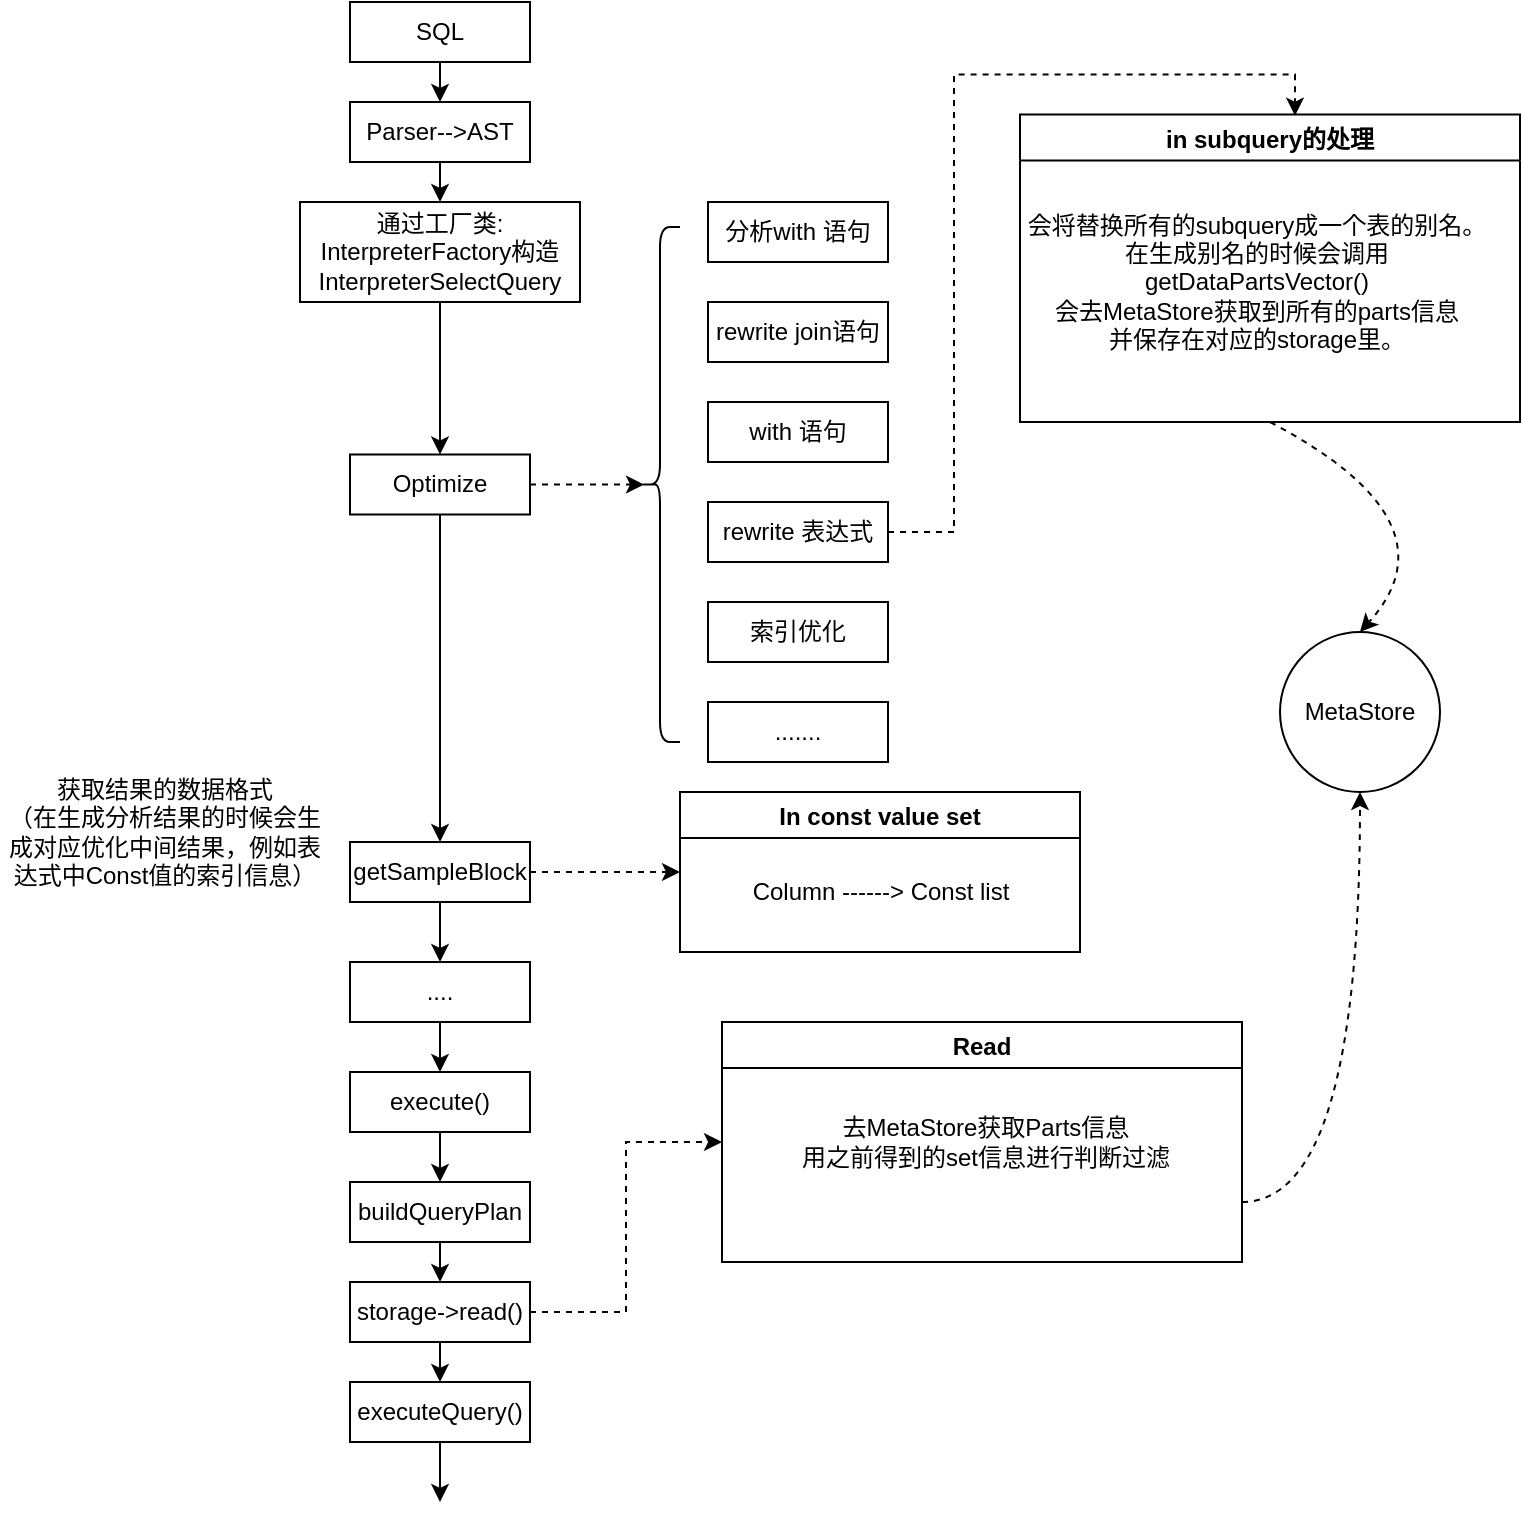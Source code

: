 <mxfile version="15.8.8" type="github" pages="2">
  <diagram id="pvfjxKssG2yLpeZ6tbLy" name="Page-1">
    <mxGraphModel dx="1426" dy="794" grid="1" gridSize="10" guides="1" tooltips="1" connect="1" arrows="1" fold="1" page="1" pageScale="1" pageWidth="827" pageHeight="1169" math="0" shadow="0">
      <root>
        <mxCell id="0" />
        <mxCell id="1" parent="0" />
        <mxCell id="q_a1poV0XZRipHzOlyn--19" style="edgeStyle=orthogonalEdgeStyle;rounded=0;orthogonalLoop=1;jettySize=auto;html=1;exitX=0.5;exitY=1;exitDx=0;exitDy=0;entryX=0.5;entryY=0;entryDx=0;entryDy=0;" parent="1" source="vC7OHm0Ahw0lT4L49-nY-1" target="q_a1poV0XZRipHzOlyn--3" edge="1">
          <mxGeometry relative="1" as="geometry" />
        </mxCell>
        <mxCell id="vC7OHm0Ahw0lT4L49-nY-1" value="SQL" style="rounded=0;whiteSpace=wrap;html=1;" parent="1" vertex="1">
          <mxGeometry x="197" y="50" width="90" height="30" as="geometry" />
        </mxCell>
        <mxCell id="q_a1poV0XZRipHzOlyn--21" style="edgeStyle=orthogonalEdgeStyle;rounded=0;orthogonalLoop=1;jettySize=auto;html=1;exitX=0.5;exitY=1;exitDx=0;exitDy=0;entryX=0.5;entryY=0;entryDx=0;entryDy=0;" parent="1" source="q_a1poV0XZRipHzOlyn--1" target="q_a1poV0XZRipHzOlyn--2" edge="1">
          <mxGeometry relative="1" as="geometry" />
        </mxCell>
        <mxCell id="q_a1poV0XZRipHzOlyn--1" value="通过工厂类:&lt;br&gt;InterpreterFactory构造&lt;br&gt;InterpreterSelectQuery" style="rounded=0;whiteSpace=wrap;html=1;" parent="1" vertex="1">
          <mxGeometry x="172" y="150" width="140" height="50" as="geometry" />
        </mxCell>
        <mxCell id="q_a1poV0XZRipHzOlyn--13" style="edgeStyle=orthogonalEdgeStyle;rounded=0;orthogonalLoop=1;jettySize=auto;html=1;exitX=1;exitY=0.5;exitDx=0;exitDy=0;entryX=0.1;entryY=0.5;entryDx=0;entryDy=0;entryPerimeter=0;dashed=1;" parent="1" source="q_a1poV0XZRipHzOlyn--2" target="q_a1poV0XZRipHzOlyn--4" edge="1">
          <mxGeometry relative="1" as="geometry" />
        </mxCell>
        <mxCell id="q_a1poV0XZRipHzOlyn--24" style="edgeStyle=orthogonalEdgeStyle;rounded=0;orthogonalLoop=1;jettySize=auto;html=1;exitX=0.5;exitY=1;exitDx=0;exitDy=0;" parent="1" source="q_a1poV0XZRipHzOlyn--2" target="q_a1poV0XZRipHzOlyn--22" edge="1">
          <mxGeometry relative="1" as="geometry" />
        </mxCell>
        <mxCell id="q_a1poV0XZRipHzOlyn--2" value="Optimize" style="rounded=0;whiteSpace=wrap;html=1;" parent="1" vertex="1">
          <mxGeometry x="197" y="276.25" width="90" height="30" as="geometry" />
        </mxCell>
        <mxCell id="q_a1poV0XZRipHzOlyn--20" style="edgeStyle=orthogonalEdgeStyle;rounded=0;orthogonalLoop=1;jettySize=auto;html=1;exitX=0.5;exitY=1;exitDx=0;exitDy=0;entryX=0.5;entryY=0;entryDx=0;entryDy=0;" parent="1" source="q_a1poV0XZRipHzOlyn--3" target="q_a1poV0XZRipHzOlyn--1" edge="1">
          <mxGeometry relative="1" as="geometry" />
        </mxCell>
        <mxCell id="q_a1poV0XZRipHzOlyn--3" value="Parser--&amp;gt;AST" style="rounded=0;whiteSpace=wrap;html=1;" parent="1" vertex="1">
          <mxGeometry x="197" y="100" width="90" height="30" as="geometry" />
        </mxCell>
        <mxCell id="q_a1poV0XZRipHzOlyn--4" value="" style="shape=curlyBracket;whiteSpace=wrap;html=1;rounded=1;" parent="1" vertex="1">
          <mxGeometry x="342" y="162.5" width="20" height="257.5" as="geometry" />
        </mxCell>
        <mxCell id="q_a1poV0XZRipHzOlyn--6" value="分析with 语句" style="rounded=0;whiteSpace=wrap;html=1;" parent="1" vertex="1">
          <mxGeometry x="376" y="150" width="90" height="30" as="geometry" />
        </mxCell>
        <mxCell id="q_a1poV0XZRipHzOlyn--7" value="rewrite join语句" style="rounded=0;whiteSpace=wrap;html=1;" parent="1" vertex="1">
          <mxGeometry x="376" y="200" width="90" height="30" as="geometry" />
        </mxCell>
        <mxCell id="q_a1poV0XZRipHzOlyn--8" value="with 语句" style="rounded=0;whiteSpace=wrap;html=1;" parent="1" vertex="1">
          <mxGeometry x="376" y="250" width="90" height="30" as="geometry" />
        </mxCell>
        <mxCell id="q_a1poV0XZRipHzOlyn--16" style="edgeStyle=orthogonalEdgeStyle;rounded=0;orthogonalLoop=1;jettySize=auto;html=1;exitX=1;exitY=0.5;exitDx=0;exitDy=0;entryX=0.55;entryY=0.004;entryDx=0;entryDy=0;entryPerimeter=0;dashed=1;" parent="1" source="q_a1poV0XZRipHzOlyn--9" target="q_a1poV0XZRipHzOlyn--14" edge="1">
          <mxGeometry relative="1" as="geometry" />
        </mxCell>
        <mxCell id="q_a1poV0XZRipHzOlyn--9" value="rewrite 表达式" style="rounded=0;whiteSpace=wrap;html=1;" parent="1" vertex="1">
          <mxGeometry x="376" y="300" width="90" height="30" as="geometry" />
        </mxCell>
        <mxCell id="q_a1poV0XZRipHzOlyn--10" value="索引优化" style="rounded=0;whiteSpace=wrap;html=1;" parent="1" vertex="1">
          <mxGeometry x="376" y="350" width="90" height="30" as="geometry" />
        </mxCell>
        <mxCell id="q_a1poV0XZRipHzOlyn--11" value="......." style="rounded=0;whiteSpace=wrap;html=1;" parent="1" vertex="1">
          <mxGeometry x="376" y="400" width="90" height="30" as="geometry" />
        </mxCell>
        <mxCell id="q_a1poV0XZRipHzOlyn--14" value="in subquery的处理" style="swimlane;" parent="1" vertex="1">
          <mxGeometry x="532" y="106.25" width="250" height="153.75" as="geometry" />
        </mxCell>
        <mxCell id="q_a1poV0XZRipHzOlyn--17" value="会将替换所有的subquery成一个表的别名。&lt;br&gt;在生成别名的时候会调用&lt;br&gt;getDataPartsVector()&lt;br&gt;会去MetaStore获取到所有的parts信息&lt;br&gt;并保存在对应的storage里。" style="text;html=1;align=center;verticalAlign=middle;resizable=0;points=[];autosize=1;strokeColor=none;fillColor=none;" parent="q_a1poV0XZRipHzOlyn--14" vertex="1">
          <mxGeometry x="-2.5" y="43.75" width="240" height="80" as="geometry" />
        </mxCell>
        <mxCell id="q_a1poV0XZRipHzOlyn--29" style="edgeStyle=orthogonalEdgeStyle;rounded=0;orthogonalLoop=1;jettySize=auto;html=1;exitX=1;exitY=0.5;exitDx=0;exitDy=0;entryX=0;entryY=0.5;entryDx=0;entryDy=0;dashed=1;" parent="1" source="q_a1poV0XZRipHzOlyn--22" target="q_a1poV0XZRipHzOlyn--26" edge="1">
          <mxGeometry relative="1" as="geometry" />
        </mxCell>
        <mxCell id="q_a1poV0XZRipHzOlyn--39" style="edgeStyle=orthogonalEdgeStyle;rounded=0;orthogonalLoop=1;jettySize=auto;html=1;exitX=0.5;exitY=1;exitDx=0;exitDy=0;entryX=0.5;entryY=0;entryDx=0;entryDy=0;" parent="1" source="q_a1poV0XZRipHzOlyn--22" target="q_a1poV0XZRipHzOlyn--32" edge="1">
          <mxGeometry relative="1" as="geometry" />
        </mxCell>
        <mxCell id="q_a1poV0XZRipHzOlyn--22" value="getSampleBlock" style="rounded=0;whiteSpace=wrap;html=1;" parent="1" vertex="1">
          <mxGeometry x="197" y="470" width="90" height="30" as="geometry" />
        </mxCell>
        <mxCell id="q_a1poV0XZRipHzOlyn--23" value="获取结果的数据格式&lt;br&gt;（在生成分析结果的时候会生成对应优化中间结果，例如表达式中Const值的索引信息）" style="text;html=1;strokeColor=none;fillColor=none;align=center;verticalAlign=middle;whiteSpace=wrap;rounded=0;" parent="1" vertex="1">
          <mxGeometry x="22" y="430" width="165" height="70" as="geometry" />
        </mxCell>
        <mxCell id="q_a1poV0XZRipHzOlyn--26" value="In const value set" style="swimlane;" parent="1" vertex="1">
          <mxGeometry x="362" y="445" width="200" height="80" as="geometry" />
        </mxCell>
        <mxCell id="q_a1poV0XZRipHzOlyn--27" value="Column ------&amp;gt; Const list" style="text;html=1;align=center;verticalAlign=middle;resizable=0;points=[];autosize=1;strokeColor=none;fillColor=none;" parent="q_a1poV0XZRipHzOlyn--26" vertex="1">
          <mxGeometry x="30" y="40" width="140" height="20" as="geometry" />
        </mxCell>
        <mxCell id="q_a1poV0XZRipHzOlyn--41" style="edgeStyle=orthogonalEdgeStyle;rounded=0;orthogonalLoop=1;jettySize=auto;html=1;exitX=0.5;exitY=1;exitDx=0;exitDy=0;entryX=0.5;entryY=0;entryDx=0;entryDy=0;" parent="1" source="q_a1poV0XZRipHzOlyn--31" target="q_a1poV0XZRipHzOlyn--33" edge="1">
          <mxGeometry relative="1" as="geometry" />
        </mxCell>
        <mxCell id="q_a1poV0XZRipHzOlyn--31" value="execute()" style="rounded=0;whiteSpace=wrap;html=1;" parent="1" vertex="1">
          <mxGeometry x="197" y="585" width="90" height="30" as="geometry" />
        </mxCell>
        <mxCell id="q_a1poV0XZRipHzOlyn--40" style="edgeStyle=orthogonalEdgeStyle;rounded=0;orthogonalLoop=1;jettySize=auto;html=1;exitX=0.5;exitY=1;exitDx=0;exitDy=0;entryX=0.5;entryY=0;entryDx=0;entryDy=0;" parent="1" source="q_a1poV0XZRipHzOlyn--32" target="q_a1poV0XZRipHzOlyn--31" edge="1">
          <mxGeometry relative="1" as="geometry" />
        </mxCell>
        <mxCell id="q_a1poV0XZRipHzOlyn--32" value="...." style="rounded=0;whiteSpace=wrap;html=1;" parent="1" vertex="1">
          <mxGeometry x="197" y="530" width="90" height="30" as="geometry" />
        </mxCell>
        <mxCell id="q_a1poV0XZRipHzOlyn--42" style="edgeStyle=orthogonalEdgeStyle;rounded=0;orthogonalLoop=1;jettySize=auto;html=1;exitX=0.5;exitY=1;exitDx=0;exitDy=0;entryX=0.5;entryY=0;entryDx=0;entryDy=0;" parent="1" source="q_a1poV0XZRipHzOlyn--33" target="q_a1poV0XZRipHzOlyn--34" edge="1">
          <mxGeometry relative="1" as="geometry" />
        </mxCell>
        <mxCell id="q_a1poV0XZRipHzOlyn--33" value="buildQueryPlan" style="rounded=0;whiteSpace=wrap;html=1;" parent="1" vertex="1">
          <mxGeometry x="197" y="640" width="90" height="30" as="geometry" />
        </mxCell>
        <mxCell id="q_a1poV0XZRipHzOlyn--36" style="edgeStyle=orthogonalEdgeStyle;rounded=0;orthogonalLoop=1;jettySize=auto;html=1;exitX=1;exitY=0.5;exitDx=0;exitDy=0;dashed=1;entryX=0;entryY=0.5;entryDx=0;entryDy=0;" parent="1" source="q_a1poV0XZRipHzOlyn--34" target="q_a1poV0XZRipHzOlyn--37" edge="1">
          <mxGeometry relative="1" as="geometry">
            <mxPoint x="352" y="640" as="targetPoint" />
          </mxGeometry>
        </mxCell>
        <mxCell id="q_a1poV0XZRipHzOlyn--43" style="edgeStyle=orthogonalEdgeStyle;rounded=0;orthogonalLoop=1;jettySize=auto;html=1;exitX=0.5;exitY=1;exitDx=0;exitDy=0;entryX=0.5;entryY=0;entryDx=0;entryDy=0;" parent="1" source="q_a1poV0XZRipHzOlyn--34" target="q_a1poV0XZRipHzOlyn--35" edge="1">
          <mxGeometry relative="1" as="geometry" />
        </mxCell>
        <mxCell id="q_a1poV0XZRipHzOlyn--34" value="storage-&amp;gt;read()" style="rounded=0;whiteSpace=wrap;html=1;" parent="1" vertex="1">
          <mxGeometry x="197" y="690" width="90" height="30" as="geometry" />
        </mxCell>
        <mxCell id="q_a1poV0XZRipHzOlyn--44" style="edgeStyle=orthogonalEdgeStyle;rounded=0;orthogonalLoop=1;jettySize=auto;html=1;exitX=0.5;exitY=1;exitDx=0;exitDy=0;" parent="1" source="q_a1poV0XZRipHzOlyn--35" edge="1">
          <mxGeometry relative="1" as="geometry">
            <mxPoint x="242" y="800" as="targetPoint" />
          </mxGeometry>
        </mxCell>
        <mxCell id="q_a1poV0XZRipHzOlyn--35" value="executeQuery()" style="rounded=0;whiteSpace=wrap;html=1;" parent="1" vertex="1">
          <mxGeometry x="197" y="740" width="90" height="30" as="geometry" />
        </mxCell>
        <mxCell id="q_a1poV0XZRipHzOlyn--48" style="edgeStyle=orthogonalEdgeStyle;rounded=0;orthogonalLoop=1;jettySize=auto;html=1;exitX=1;exitY=0.75;exitDx=0;exitDy=0;entryX=0.5;entryY=1;entryDx=0;entryDy=0;dashed=1;curved=1;" parent="1" source="q_a1poV0XZRipHzOlyn--37" target="q_a1poV0XZRipHzOlyn--45" edge="1">
          <mxGeometry relative="1" as="geometry" />
        </mxCell>
        <mxCell id="q_a1poV0XZRipHzOlyn--37" value="Read" style="swimlane;" parent="1" vertex="1">
          <mxGeometry x="383" y="560" width="260" height="120" as="geometry" />
        </mxCell>
        <mxCell id="q_a1poV0XZRipHzOlyn--38" value="去MetaStore获取Parts信息&lt;br&gt;用之前得到的set信息进行判断过滤" style="text;html=1;strokeColor=none;fillColor=none;align=center;verticalAlign=middle;whiteSpace=wrap;rounded=0;" parent="q_a1poV0XZRipHzOlyn--37" vertex="1">
          <mxGeometry x="24" y="30" width="216" height="60" as="geometry" />
        </mxCell>
        <mxCell id="q_a1poV0XZRipHzOlyn--45" value="MetaStore" style="ellipse;whiteSpace=wrap;html=1;aspect=fixed;" parent="1" vertex="1">
          <mxGeometry x="662" y="365" width="80" height="80" as="geometry" />
        </mxCell>
        <mxCell id="q_a1poV0XZRipHzOlyn--46" value="" style="curved=1;endArrow=classic;html=1;rounded=0;exitX=0.5;exitY=1;exitDx=0;exitDy=0;entryX=0.5;entryY=0;entryDx=0;entryDy=0;dashed=1;" parent="1" source="q_a1poV0XZRipHzOlyn--14" target="q_a1poV0XZRipHzOlyn--45" edge="1">
          <mxGeometry width="50" height="50" relative="1" as="geometry">
            <mxPoint x="382" y="440" as="sourcePoint" />
            <mxPoint x="432" y="390" as="targetPoint" />
            <Array as="points">
              <mxPoint x="752" y="310" />
            </Array>
          </mxGeometry>
        </mxCell>
      </root>
    </mxGraphModel>
  </diagram>
  <diagram id="vckY_sULUmEFBIHILlmd" name="Page-2">
    <mxGraphModel dx="1426" dy="794" grid="1" gridSize="10" guides="1" tooltips="1" connect="1" arrows="1" fold="1" page="1" pageScale="1" pageWidth="827" pageHeight="1169" math="0" shadow="0">
      <root>
        <mxCell id="SquW65TJM6NZMT_98yej-0" />
        <mxCell id="SquW65TJM6NZMT_98yej-1" parent="SquW65TJM6NZMT_98yej-0" />
        <mxCell id="SquW65TJM6NZMT_98yej-2" style="edgeStyle=orthogonalEdgeStyle;rounded=0;orthogonalLoop=1;jettySize=auto;html=1;exitX=0.5;exitY=1;exitDx=0;exitDy=0;entryX=0.5;entryY=0;entryDx=0;entryDy=0;" edge="1" parent="SquW65TJM6NZMT_98yej-1" source="SquW65TJM6NZMT_98yej-3" target="SquW65TJM6NZMT_98yej-10">
          <mxGeometry relative="1" as="geometry" />
        </mxCell>
        <mxCell id="SquW65TJM6NZMT_98yej-3" value="SQL" style="rounded=0;whiteSpace=wrap;html=1;" vertex="1" parent="SquW65TJM6NZMT_98yej-1">
          <mxGeometry x="197" y="50" width="90" height="30" as="geometry" />
        </mxCell>
        <mxCell id="SquW65TJM6NZMT_98yej-4" style="edgeStyle=orthogonalEdgeStyle;rounded=0;orthogonalLoop=1;jettySize=auto;html=1;exitX=0.5;exitY=1;exitDx=0;exitDy=0;entryX=0.5;entryY=0;entryDx=0;entryDy=0;" edge="1" parent="SquW65TJM6NZMT_98yej-1" source="SquW65TJM6NZMT_98yej-5" target="SquW65TJM6NZMT_98yej-8">
          <mxGeometry relative="1" as="geometry" />
        </mxCell>
        <mxCell id="SquW65TJM6NZMT_98yej-5" value="通过工厂类:&lt;br&gt;InterpreterFactory构造&lt;br&gt;InterpreterSelectQuery" style="rounded=0;whiteSpace=wrap;html=1;" vertex="1" parent="SquW65TJM6NZMT_98yej-1">
          <mxGeometry x="172" y="150" width="140" height="50" as="geometry" />
        </mxCell>
        <mxCell id="SquW65TJM6NZMT_98yej-6" style="edgeStyle=orthogonalEdgeStyle;rounded=0;orthogonalLoop=1;jettySize=auto;html=1;exitX=1;exitY=0.5;exitDx=0;exitDy=0;entryX=0.1;entryY=0.5;entryDx=0;entryDy=0;entryPerimeter=0;dashed=1;" edge="1" parent="SquW65TJM6NZMT_98yej-1" source="SquW65TJM6NZMT_98yej-8" target="SquW65TJM6NZMT_98yej-11">
          <mxGeometry relative="1" as="geometry" />
        </mxCell>
        <mxCell id="SquW65TJM6NZMT_98yej-7" style="edgeStyle=orthogonalEdgeStyle;rounded=0;orthogonalLoop=1;jettySize=auto;html=1;exitX=0.5;exitY=1;exitDx=0;exitDy=0;" edge="1" parent="SquW65TJM6NZMT_98yej-1" source="SquW65TJM6NZMT_98yej-8" target="SquW65TJM6NZMT_98yej-23">
          <mxGeometry relative="1" as="geometry" />
        </mxCell>
        <mxCell id="SquW65TJM6NZMT_98yej-8" value="Optimize" style="rounded=0;whiteSpace=wrap;html=1;" vertex="1" parent="SquW65TJM6NZMT_98yej-1">
          <mxGeometry x="197" y="276.25" width="90" height="30" as="geometry" />
        </mxCell>
        <mxCell id="SquW65TJM6NZMT_98yej-9" style="edgeStyle=orthogonalEdgeStyle;rounded=0;orthogonalLoop=1;jettySize=auto;html=1;exitX=0.5;exitY=1;exitDx=0;exitDy=0;entryX=0.5;entryY=0;entryDx=0;entryDy=0;" edge="1" parent="SquW65TJM6NZMT_98yej-1" source="SquW65TJM6NZMT_98yej-10" target="SquW65TJM6NZMT_98yej-5">
          <mxGeometry relative="1" as="geometry" />
        </mxCell>
        <mxCell id="SquW65TJM6NZMT_98yej-10" value="Parser--&amp;gt;AST" style="rounded=0;whiteSpace=wrap;html=1;" vertex="1" parent="SquW65TJM6NZMT_98yej-1">
          <mxGeometry x="197" y="100" width="90" height="30" as="geometry" />
        </mxCell>
        <mxCell id="SquW65TJM6NZMT_98yej-11" value="" style="shape=curlyBracket;whiteSpace=wrap;html=1;rounded=1;" vertex="1" parent="SquW65TJM6NZMT_98yej-1">
          <mxGeometry x="342" y="162.5" width="20" height="257.5" as="geometry" />
        </mxCell>
        <mxCell id="SquW65TJM6NZMT_98yej-12" value="分析with 语句" style="rounded=0;whiteSpace=wrap;html=1;" vertex="1" parent="SquW65TJM6NZMT_98yej-1">
          <mxGeometry x="376" y="150" width="90" height="30" as="geometry" />
        </mxCell>
        <mxCell id="SquW65TJM6NZMT_98yej-13" value="rewrite join语句" style="rounded=0;whiteSpace=wrap;html=1;" vertex="1" parent="SquW65TJM6NZMT_98yej-1">
          <mxGeometry x="376" y="200" width="90" height="30" as="geometry" />
        </mxCell>
        <mxCell id="SquW65TJM6NZMT_98yej-14" value="with 语句" style="rounded=0;whiteSpace=wrap;html=1;" vertex="1" parent="SquW65TJM6NZMT_98yej-1">
          <mxGeometry x="376" y="250" width="90" height="30" as="geometry" />
        </mxCell>
        <mxCell id="SquW65TJM6NZMT_98yej-15" style="edgeStyle=orthogonalEdgeStyle;rounded=0;orthogonalLoop=1;jettySize=auto;html=1;exitX=1;exitY=0.5;exitDx=0;exitDy=0;entryX=0.55;entryY=0.004;entryDx=0;entryDy=0;entryPerimeter=0;dashed=1;" edge="1" parent="SquW65TJM6NZMT_98yej-1" source="SquW65TJM6NZMT_98yej-16" target="SquW65TJM6NZMT_98yej-19">
          <mxGeometry relative="1" as="geometry" />
        </mxCell>
        <mxCell id="SquW65TJM6NZMT_98yej-16" value="rewrite 表达式" style="rounded=0;whiteSpace=wrap;html=1;" vertex="1" parent="SquW65TJM6NZMT_98yej-1">
          <mxGeometry x="376" y="300" width="90" height="30" as="geometry" />
        </mxCell>
        <mxCell id="SquW65TJM6NZMT_98yej-17" value="索引优化" style="rounded=0;whiteSpace=wrap;html=1;" vertex="1" parent="SquW65TJM6NZMT_98yej-1">
          <mxGeometry x="376" y="350" width="90" height="30" as="geometry" />
        </mxCell>
        <mxCell id="SquW65TJM6NZMT_98yej-18" value="......." style="rounded=0;whiteSpace=wrap;html=1;" vertex="1" parent="SquW65TJM6NZMT_98yej-1">
          <mxGeometry x="376" y="400" width="90" height="30" as="geometry" />
        </mxCell>
        <mxCell id="SquW65TJM6NZMT_98yej-19" value="in subquery的处理" style="swimlane;" vertex="1" parent="SquW65TJM6NZMT_98yej-1">
          <mxGeometry x="532" y="106.25" width="250" height="153.75" as="geometry" />
        </mxCell>
        <mxCell id="SquW65TJM6NZMT_98yej-20" value="会将替换所有的subquery成一个表的别名。&lt;br&gt;&lt;strike&gt;&lt;font color=&quot;#ff3333&quot;&gt;在生成别名的时候会调用&lt;/font&gt;&lt;/strike&gt;&lt;br&gt;&lt;strike&gt;&lt;font color=&quot;#ff3333&quot;&gt;getDataPartsVector()&lt;br&gt;会去MetaStore获取到所有的parts信息&lt;br&gt;并保存在对应的storage里。&lt;/font&gt;&lt;/strike&gt;" style="text;html=1;align=center;verticalAlign=middle;resizable=0;points=[];autosize=1;strokeColor=none;fillColor=none;" vertex="1" parent="SquW65TJM6NZMT_98yej-19">
          <mxGeometry x="5" y="28.75" width="240" height="80" as="geometry" />
        </mxCell>
        <mxCell id="PHHDB1Ytfu1IO_tnj_2O-0" value="&lt;b&gt;&lt;i&gt;✔️将子查询的完整语法树保留到一个集合里。&lt;/i&gt;&lt;/b&gt;" style="text;html=1;strokeColor=none;fillColor=none;align=center;verticalAlign=middle;whiteSpace=wrap;rounded=0;fontColor=#FF3333;" vertex="1" parent="SquW65TJM6NZMT_98yej-19">
          <mxGeometry x="18" y="108.75" width="212" height="30" as="geometry" />
        </mxCell>
        <mxCell id="SquW65TJM6NZMT_98yej-21" style="edgeStyle=orthogonalEdgeStyle;rounded=0;orthogonalLoop=1;jettySize=auto;html=1;exitX=1;exitY=0.5;exitDx=0;exitDy=0;entryX=0;entryY=0.5;entryDx=0;entryDy=0;dashed=1;" edge="1" parent="SquW65TJM6NZMT_98yej-1" source="SquW65TJM6NZMT_98yej-23" target="SquW65TJM6NZMT_98yej-24">
          <mxGeometry relative="1" as="geometry" />
        </mxCell>
        <mxCell id="SquW65TJM6NZMT_98yej-22" style="edgeStyle=orthogonalEdgeStyle;rounded=0;orthogonalLoop=1;jettySize=auto;html=1;exitX=0.5;exitY=1;exitDx=0;exitDy=0;entryX=0.5;entryY=0;entryDx=0;entryDy=0;" edge="1" parent="SquW65TJM6NZMT_98yej-1" source="SquW65TJM6NZMT_98yej-23" target="SquW65TJM6NZMT_98yej-29">
          <mxGeometry relative="1" as="geometry" />
        </mxCell>
        <mxCell id="SquW65TJM6NZMT_98yej-23" value="getSampleBlock" style="rounded=0;whiteSpace=wrap;html=1;" vertex="1" parent="SquW65TJM6NZMT_98yej-1">
          <mxGeometry x="197" y="470" width="90" height="30" as="geometry" />
        </mxCell>
        <mxCell id="SquW65TJM6NZMT_98yej-24" value="In const value set" style="swimlane;" vertex="1" parent="SquW65TJM6NZMT_98yej-1">
          <mxGeometry x="362" y="445" width="200" height="105" as="geometry" />
        </mxCell>
        <mxCell id="SquW65TJM6NZMT_98yej-25" value="Column ------&amp;gt; Const list" style="text;html=1;align=center;verticalAlign=middle;resizable=0;points=[];autosize=1;strokeColor=none;fillColor=none;" vertex="1" parent="SquW65TJM6NZMT_98yej-24">
          <mxGeometry x="30" y="30" width="140" height="20" as="geometry" />
        </mxCell>
        <mxCell id="PHHDB1Ytfu1IO_tnj_2O-1" value="遍历所有的子查询树。分析其中所有的where表达式，提取出Const Value条件。" style="text;html=1;strokeColor=none;fillColor=none;align=center;verticalAlign=middle;whiteSpace=wrap;rounded=0;fontColor=#FF3333;" vertex="1" parent="SquW65TJM6NZMT_98yej-24">
          <mxGeometry x="9" y="57" width="182" height="40" as="geometry" />
        </mxCell>
        <mxCell id="SquW65TJM6NZMT_98yej-26" style="edgeStyle=orthogonalEdgeStyle;rounded=0;orthogonalLoop=1;jettySize=auto;html=1;exitX=0.5;exitY=1;exitDx=0;exitDy=0;entryX=0.5;entryY=0;entryDx=0;entryDy=0;" edge="1" parent="SquW65TJM6NZMT_98yej-1" source="SquW65TJM6NZMT_98yej-27" target="SquW65TJM6NZMT_98yej-31">
          <mxGeometry relative="1" as="geometry" />
        </mxCell>
        <mxCell id="SquW65TJM6NZMT_98yej-27" value="execute()" style="rounded=0;whiteSpace=wrap;html=1;" vertex="1" parent="SquW65TJM6NZMT_98yej-1">
          <mxGeometry x="197" y="585" width="90" height="30" as="geometry" />
        </mxCell>
        <mxCell id="SquW65TJM6NZMT_98yej-28" style="edgeStyle=orthogonalEdgeStyle;rounded=0;orthogonalLoop=1;jettySize=auto;html=1;exitX=0.5;exitY=1;exitDx=0;exitDy=0;entryX=0.5;entryY=0;entryDx=0;entryDy=0;" edge="1" parent="SquW65TJM6NZMT_98yej-1" source="SquW65TJM6NZMT_98yej-29" target="SquW65TJM6NZMT_98yej-27">
          <mxGeometry relative="1" as="geometry" />
        </mxCell>
        <mxCell id="SquW65TJM6NZMT_98yej-29" value="...." style="rounded=0;whiteSpace=wrap;html=1;" vertex="1" parent="SquW65TJM6NZMT_98yej-1">
          <mxGeometry x="197" y="530" width="90" height="30" as="geometry" />
        </mxCell>
        <mxCell id="SquW65TJM6NZMT_98yej-30" style="edgeStyle=orthogonalEdgeStyle;rounded=0;orthogonalLoop=1;jettySize=auto;html=1;exitX=0.5;exitY=1;exitDx=0;exitDy=0;entryX=0.5;entryY=0;entryDx=0;entryDy=0;" edge="1" parent="SquW65TJM6NZMT_98yej-1" source="SquW65TJM6NZMT_98yej-31" target="SquW65TJM6NZMT_98yej-34">
          <mxGeometry relative="1" as="geometry" />
        </mxCell>
        <mxCell id="SquW65TJM6NZMT_98yej-31" value="buildQueryPlan" style="rounded=0;whiteSpace=wrap;html=1;" vertex="1" parent="SquW65TJM6NZMT_98yej-1">
          <mxGeometry x="197" y="640" width="90" height="30" as="geometry" />
        </mxCell>
        <mxCell id="SquW65TJM6NZMT_98yej-32" style="edgeStyle=orthogonalEdgeStyle;rounded=0;orthogonalLoop=1;jettySize=auto;html=1;exitX=1;exitY=0.5;exitDx=0;exitDy=0;dashed=1;entryX=0;entryY=0.5;entryDx=0;entryDy=0;" edge="1" parent="SquW65TJM6NZMT_98yej-1" source="SquW65TJM6NZMT_98yej-34" target="SquW65TJM6NZMT_98yej-38">
          <mxGeometry relative="1" as="geometry">
            <mxPoint x="352" y="640" as="targetPoint" />
          </mxGeometry>
        </mxCell>
        <mxCell id="SquW65TJM6NZMT_98yej-33" style="edgeStyle=orthogonalEdgeStyle;rounded=0;orthogonalLoop=1;jettySize=auto;html=1;exitX=0.5;exitY=1;exitDx=0;exitDy=0;entryX=0.5;entryY=0;entryDx=0;entryDy=0;" edge="1" parent="SquW65TJM6NZMT_98yej-1" source="SquW65TJM6NZMT_98yej-34" target="SquW65TJM6NZMT_98yej-36">
          <mxGeometry relative="1" as="geometry" />
        </mxCell>
        <mxCell id="SquW65TJM6NZMT_98yej-34" value="storage-&amp;gt;read()" style="rounded=0;whiteSpace=wrap;html=1;" vertex="1" parent="SquW65TJM6NZMT_98yej-1">
          <mxGeometry x="197" y="690" width="90" height="30" as="geometry" />
        </mxCell>
        <mxCell id="SquW65TJM6NZMT_98yej-35" style="edgeStyle=orthogonalEdgeStyle;rounded=0;orthogonalLoop=1;jettySize=auto;html=1;exitX=0.5;exitY=1;exitDx=0;exitDy=0;" edge="1" parent="SquW65TJM6NZMT_98yej-1" source="SquW65TJM6NZMT_98yej-36">
          <mxGeometry relative="1" as="geometry">
            <mxPoint x="242" y="800" as="targetPoint" />
          </mxGeometry>
        </mxCell>
        <mxCell id="SquW65TJM6NZMT_98yej-36" value="executeQuery()" style="rounded=0;whiteSpace=wrap;html=1;" vertex="1" parent="SquW65TJM6NZMT_98yej-1">
          <mxGeometry x="197" y="740" width="90" height="30" as="geometry" />
        </mxCell>
        <mxCell id="SquW65TJM6NZMT_98yej-37" style="edgeStyle=orthogonalEdgeStyle;rounded=0;orthogonalLoop=1;jettySize=auto;html=1;exitX=1;exitY=0.75;exitDx=0;exitDy=0;entryX=0.5;entryY=1;entryDx=0;entryDy=0;dashed=1;curved=1;" edge="1" parent="SquW65TJM6NZMT_98yej-1" source="SquW65TJM6NZMT_98yej-38" target="SquW65TJM6NZMT_98yej-40">
          <mxGeometry relative="1" as="geometry" />
        </mxCell>
        <mxCell id="SquW65TJM6NZMT_98yej-38" value="Read" style="swimlane;" vertex="1" parent="SquW65TJM6NZMT_98yej-1">
          <mxGeometry x="383" y="560" width="260" height="130" as="geometry" />
        </mxCell>
        <mxCell id="SquW65TJM6NZMT_98yej-39" value="去MetaStore获取Parts信息&lt;br&gt;用之前得到的set信息进行判断过滤" style="text;html=1;strokeColor=none;fillColor=none;align=center;verticalAlign=middle;whiteSpace=wrap;rounded=0;" vertex="1" parent="SquW65TJM6NZMT_98yej-38">
          <mxGeometry x="22" y="20" width="216" height="50" as="geometry" />
        </mxCell>
        <mxCell id="6vI7quJhCoN0WwSABIjj-1" value="&lt;font color=&quot;#ff3333&quot;&gt;遍历所有的子表的storage getPart逻辑。&lt;br&gt;用之前的pruning逻辑获取parts信息，保存在子表中&lt;/font&gt;" style="text;html=1;strokeColor=none;fillColor=none;align=center;verticalAlign=middle;whiteSpace=wrap;rounded=0;" vertex="1" parent="SquW65TJM6NZMT_98yej-38">
          <mxGeometry x="20" y="60" width="220" height="70" as="geometry" />
        </mxCell>
        <mxCell id="SquW65TJM6NZMT_98yej-40" value="MetaStore" style="ellipse;whiteSpace=wrap;html=1;aspect=fixed;" vertex="1" parent="SquW65TJM6NZMT_98yej-1">
          <mxGeometry x="662" y="365" width="80" height="80" as="geometry" />
        </mxCell>
        <mxCell id="SquW65TJM6NZMT_98yej-41" value="" style="curved=1;endArrow=classic;html=1;rounded=0;exitX=0.5;exitY=1;exitDx=0;exitDy=0;entryX=0.5;entryY=0;entryDx=0;entryDy=0;dashed=1;" edge="1" parent="SquW65TJM6NZMT_98yej-1" source="SquW65TJM6NZMT_98yej-19" target="SquW65TJM6NZMT_98yej-40">
          <mxGeometry width="50" height="50" relative="1" as="geometry">
            <mxPoint x="382" y="440" as="sourcePoint" />
            <mxPoint x="432" y="390" as="targetPoint" />
            <Array as="points">
              <mxPoint x="752" y="310" />
            </Array>
          </mxGeometry>
        </mxCell>
        <mxCell id="6vI7quJhCoN0WwSABIjj-0" value="获取结果的数据格式&lt;br&gt;（在生成分析结果的时候会生成对应优化中间结果，例如表达式中Const值的索引信息）" style="text;html=1;strokeColor=none;fillColor=none;align=center;verticalAlign=middle;whiteSpace=wrap;rounded=0;" vertex="1" parent="SquW65TJM6NZMT_98yej-1">
          <mxGeometry x="22" y="450" width="165" height="70" as="geometry" />
        </mxCell>
        <mxCell id="6vI7quJhCoN0WwSABIjj-2" value="" style="verticalLabelPosition=bottom;verticalAlign=top;html=1;shape=mxgraph.basic.x;fontColor=#FF3333;strokeColor=#FF3333;fillColor=#FF3333;" vertex="1" parent="SquW65TJM6NZMT_98yej-1">
          <mxGeometry x="703" y="300" width="30" height="23.75" as="geometry" />
        </mxCell>
      </root>
    </mxGraphModel>
  </diagram>
</mxfile>

